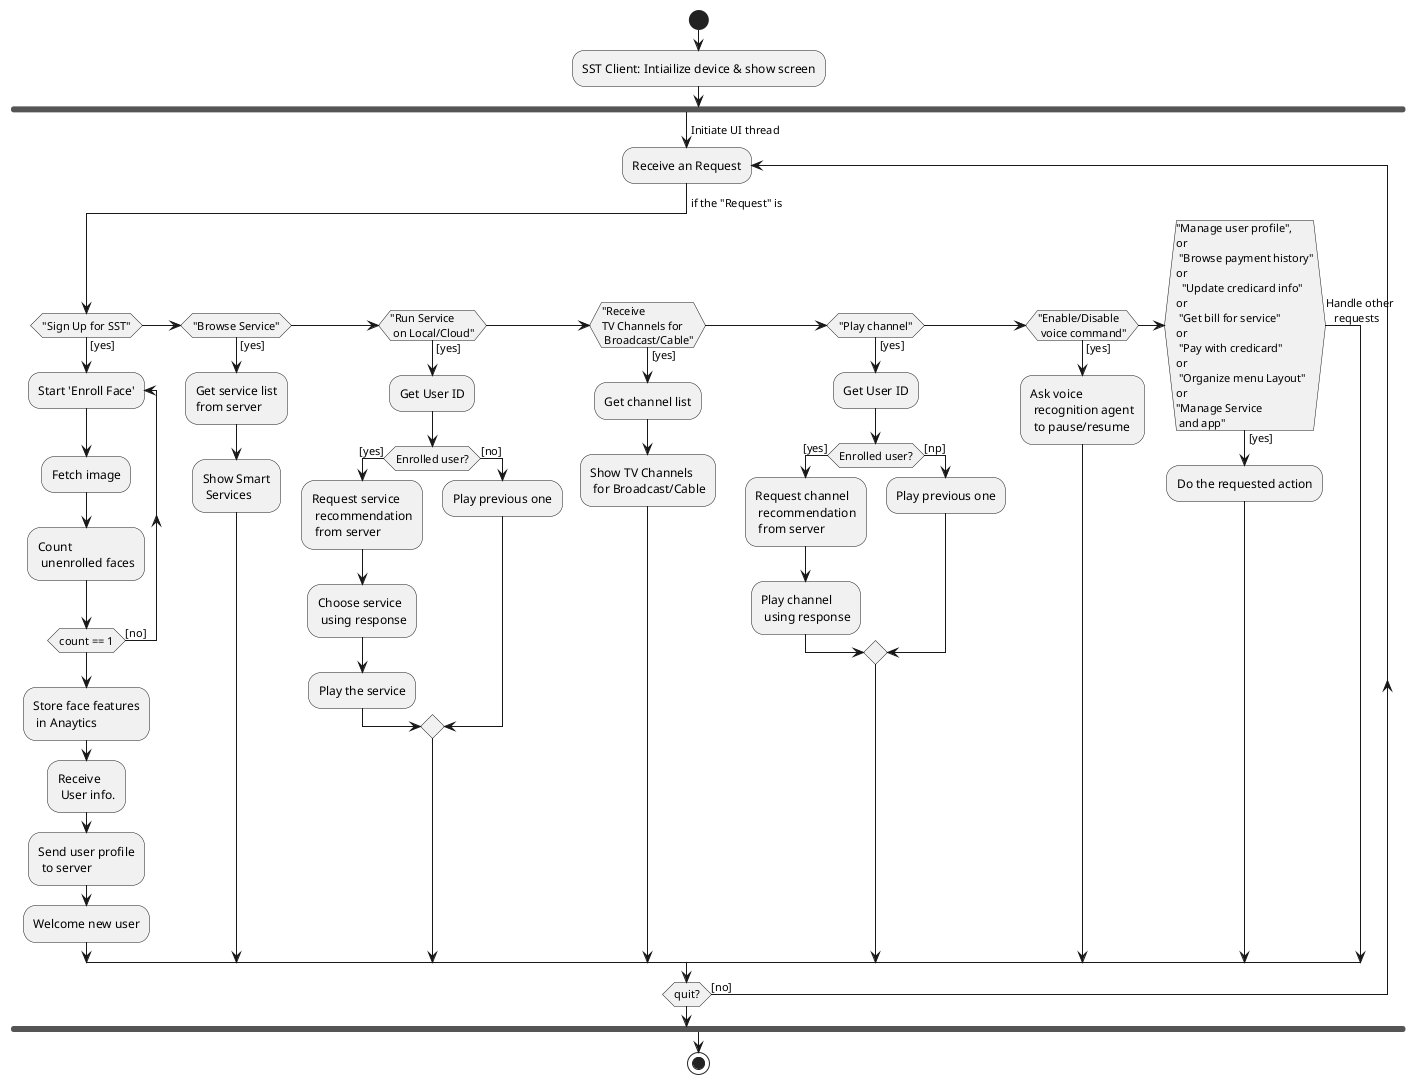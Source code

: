 @startuml
start
:SST Client: Intiailize device & show screen;

fork

->Initiate UI thread;

repeat:Receive an Request;

  -> if the "Request" is;

  if ("Sign Up for SST") then ([yes])
    repeat:Start 'Enroll Face';
      :Fetch image;
      :Count 
       unenrolled faces;
    repeat while (count == 1) is ([no])
    :Store face features\n in Anaytics;
    :Receive
     User info.;
    :Send user profile
     to server;
    :Welcome new user;
  elseif ("Browse Service") then ([yes])
    :Get service list
    from server;

    :Show Smart
     Services;
  elseif ("Run Service\n on Local/Cloud") then ([yes])
    :Get User ID;
    if (Enrolled user?) then ([yes])
      :Request service\n recommendation\n from server;
      :Choose service\n using response;
      :Play the service;
    else ([no])
      :Play previous one;
    endif
  elseif ("Receive\nTV Channels for\n Broadcast/Cable") then ([yes])
    :Get channel list;

    :Show TV Channels
     for Broadcast/Cable;
  elseif ("Play channel") then ([yes])
    :Get User ID;
    if (Enrolled user?) then ([yes])
      :Request channel\n recommendation\n from server;
      :Play channel\n using response;
    else ([np])
      :Play previous one;
    endif
  elseif ("Enable/Disable\n voice command") then ([yes])
    :Ask voice\n recognition agent\n to pause/resume;
  elseif ("Manage user profile",\nor\n "Browse payment history"\nor\n  "Update credicard info"\nor\n "Get bill for service"\nor\n "Pay with credicard"\nor\n "Organize menu Layout"\nor\n"Manage Service\n and app") then ([yes])
    :Do the requested action;
  else (Handle other
   requests)
  endif

repeat while (quit?) is ([no])
 

endfork

stop
@enduml